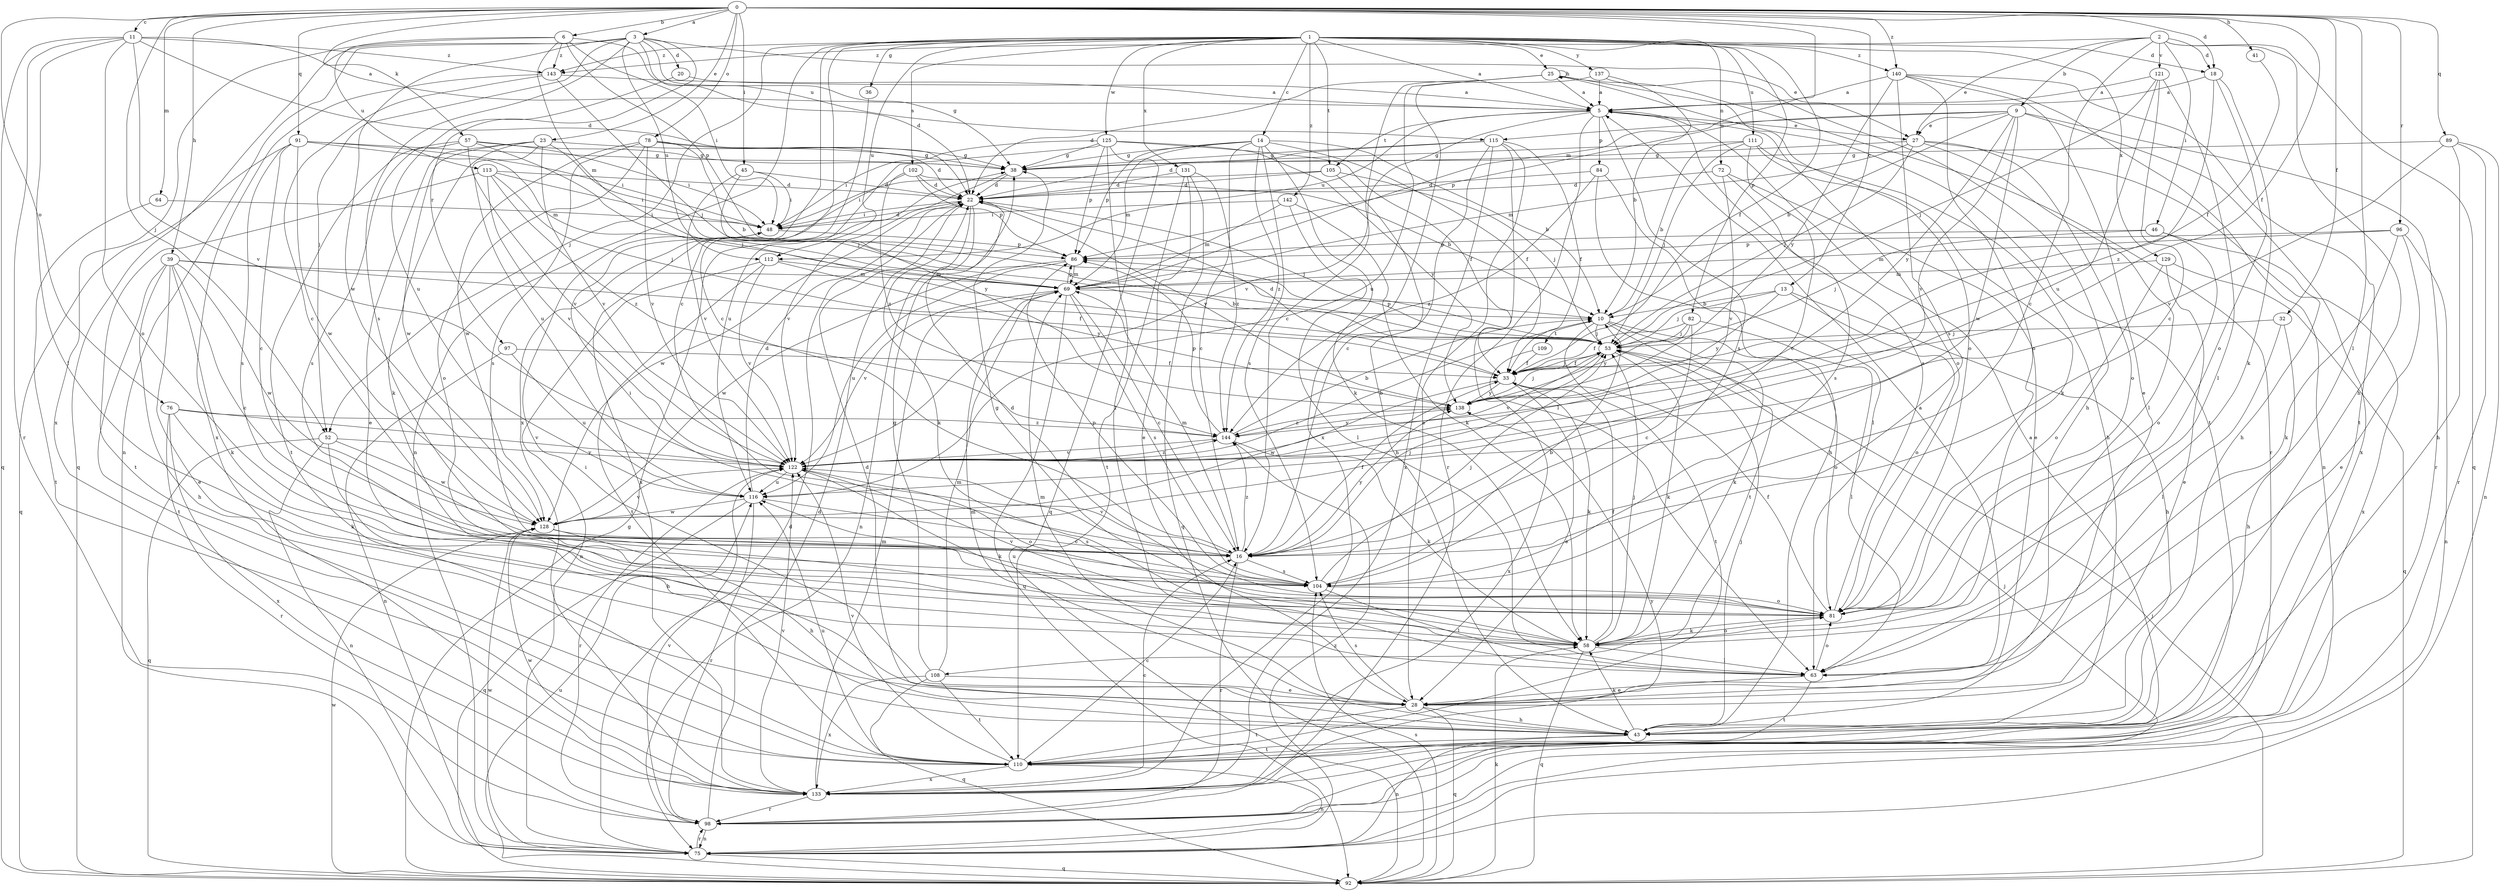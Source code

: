 digraph  {
0;
1;
2;
3;
5;
6;
9;
10;
11;
13;
14;
16;
18;
20;
22;
23;
25;
27;
28;
32;
33;
36;
38;
39;
41;
43;
45;
46;
48;
52;
53;
57;
58;
63;
64;
69;
72;
75;
76;
78;
81;
82;
84;
86;
89;
91;
92;
96;
97;
98;
102;
104;
105;
108;
109;
110;
111;
112;
113;
115;
116;
121;
122;
125;
128;
129;
131;
133;
137;
138;
140;
142;
143;
144;
0 -> 3  [label=a];
0 -> 6  [label=b];
0 -> 11  [label=c];
0 -> 13  [label=c];
0 -> 18  [label=d];
0 -> 23  [label=e];
0 -> 32  [label=f];
0 -> 33  [label=f];
0 -> 39  [label=h];
0 -> 41  [label=h];
0 -> 45  [label=i];
0 -> 52  [label=j];
0 -> 57  [label=k];
0 -> 63  [label=l];
0 -> 64  [label=m];
0 -> 69  [label=m];
0 -> 76  [label=o];
0 -> 78  [label=o];
0 -> 89  [label=q];
0 -> 91  [label=q];
0 -> 96  [label=r];
0 -> 140  [label=z];
1 -> 5  [label=a];
1 -> 14  [label=c];
1 -> 16  [label=c];
1 -> 18  [label=d];
1 -> 25  [label=e];
1 -> 33  [label=f];
1 -> 36  [label=g];
1 -> 52  [label=j];
1 -> 72  [label=n];
1 -> 75  [label=n];
1 -> 82  [label=p];
1 -> 102  [label=s];
1 -> 105  [label=t];
1 -> 111  [label=u];
1 -> 112  [label=u];
1 -> 125  [label=w];
1 -> 129  [label=x];
1 -> 131  [label=x];
1 -> 133  [label=x];
1 -> 137  [label=y];
1 -> 140  [label=z];
1 -> 142  [label=z];
1 -> 143  [label=z];
2 -> 9  [label=b];
2 -> 16  [label=c];
2 -> 18  [label=d];
2 -> 27  [label=e];
2 -> 43  [label=h];
2 -> 46  [label=i];
2 -> 92  [label=q];
2 -> 121  [label=v];
2 -> 143  [label=z];
3 -> 20  [label=d];
3 -> 22  [label=d];
3 -> 27  [label=e];
3 -> 38  [label=g];
3 -> 52  [label=j];
3 -> 75  [label=n];
3 -> 92  [label=q];
3 -> 97  [label=r];
3 -> 104  [label=s];
3 -> 112  [label=u];
3 -> 128  [label=w];
5 -> 27  [label=e];
5 -> 81  [label=o];
5 -> 84  [label=p];
5 -> 98  [label=r];
5 -> 104  [label=s];
5 -> 105  [label=t];
5 -> 112  [label=u];
5 -> 122  [label=v];
6 -> 48  [label=i];
6 -> 69  [label=m];
6 -> 86  [label=p];
6 -> 113  [label=u];
6 -> 115  [label=u];
6 -> 133  [label=x];
6 -> 143  [label=z];
9 -> 10  [label=b];
9 -> 27  [label=e];
9 -> 86  [label=p];
9 -> 98  [label=r];
9 -> 115  [label=u];
9 -> 122  [label=v];
9 -> 128  [label=w];
9 -> 133  [label=x];
9 -> 138  [label=y];
10 -> 53  [label=j];
10 -> 58  [label=k];
10 -> 81  [label=o];
10 -> 108  [label=t];
10 -> 109  [label=t];
10 -> 110  [label=t];
11 -> 5  [label=a];
11 -> 22  [label=d];
11 -> 63  [label=l];
11 -> 81  [label=o];
11 -> 92  [label=q];
11 -> 98  [label=r];
11 -> 122  [label=v];
11 -> 143  [label=z];
13 -> 10  [label=b];
13 -> 43  [label=h];
13 -> 53  [label=j];
13 -> 81  [label=o];
13 -> 138  [label=y];
14 -> 10  [label=b];
14 -> 16  [label=c];
14 -> 33  [label=f];
14 -> 38  [label=g];
14 -> 58  [label=k];
14 -> 69  [label=m];
14 -> 86  [label=p];
14 -> 104  [label=s];
14 -> 144  [label=z];
16 -> 33  [label=f];
16 -> 48  [label=i];
16 -> 53  [label=j];
16 -> 69  [label=m];
16 -> 98  [label=r];
16 -> 104  [label=s];
16 -> 122  [label=v];
16 -> 138  [label=y];
16 -> 144  [label=z];
18 -> 5  [label=a];
18 -> 58  [label=k];
18 -> 81  [label=o];
18 -> 144  [label=z];
20 -> 5  [label=a];
20 -> 116  [label=u];
22 -> 48  [label=i];
22 -> 53  [label=j];
22 -> 58  [label=k];
22 -> 75  [label=n];
22 -> 128  [label=w];
22 -> 138  [label=y];
23 -> 28  [label=e];
23 -> 38  [label=g];
23 -> 53  [label=j];
23 -> 58  [label=k];
23 -> 116  [label=u];
23 -> 122  [label=v];
23 -> 128  [label=w];
25 -> 5  [label=a];
25 -> 16  [label=c];
25 -> 81  [label=o];
25 -> 98  [label=r];
25 -> 110  [label=t];
25 -> 116  [label=u];
25 -> 133  [label=x];
25 -> 25  [label=h];
27 -> 38  [label=g];
27 -> 43  [label=h];
27 -> 53  [label=j];
27 -> 63  [label=l];
27 -> 69  [label=m];
27 -> 81  [label=o];
28 -> 5  [label=a];
28 -> 43  [label=h];
28 -> 48  [label=i];
28 -> 69  [label=m];
28 -> 92  [label=q];
28 -> 104  [label=s];
28 -> 110  [label=t];
32 -> 43  [label=h];
32 -> 53  [label=j];
32 -> 63  [label=l];
33 -> 22  [label=d];
33 -> 28  [label=e];
33 -> 53  [label=j];
33 -> 58  [label=k];
33 -> 128  [label=w];
33 -> 138  [label=y];
36 -> 16  [label=c];
38 -> 22  [label=d];
38 -> 122  [label=v];
39 -> 16  [label=c];
39 -> 28  [label=e];
39 -> 33  [label=f];
39 -> 43  [label=h];
39 -> 58  [label=k];
39 -> 69  [label=m];
39 -> 110  [label=t];
39 -> 128  [label=w];
41 -> 33  [label=f];
43 -> 22  [label=d];
43 -> 53  [label=j];
43 -> 58  [label=k];
43 -> 69  [label=m];
43 -> 75  [label=n];
43 -> 110  [label=t];
45 -> 22  [label=d];
45 -> 48  [label=i];
45 -> 122  [label=v];
45 -> 138  [label=y];
46 -> 53  [label=j];
46 -> 81  [label=o];
46 -> 86  [label=p];
46 -> 133  [label=x];
48 -> 22  [label=d];
48 -> 86  [label=p];
52 -> 43  [label=h];
52 -> 75  [label=n];
52 -> 92  [label=q];
52 -> 122  [label=v];
52 -> 128  [label=w];
53 -> 33  [label=f];
53 -> 58  [label=k];
53 -> 86  [label=p];
53 -> 122  [label=v];
57 -> 38  [label=g];
57 -> 48  [label=i];
57 -> 53  [label=j];
57 -> 104  [label=s];
57 -> 110  [label=t];
57 -> 122  [label=v];
58 -> 33  [label=f];
58 -> 38  [label=g];
58 -> 53  [label=j];
58 -> 63  [label=l];
58 -> 81  [label=o];
58 -> 92  [label=q];
63 -> 28  [label=e];
63 -> 81  [label=o];
63 -> 110  [label=t];
64 -> 48  [label=i];
64 -> 110  [label=t];
69 -> 10  [label=b];
69 -> 16  [label=c];
69 -> 86  [label=p];
69 -> 92  [label=q];
69 -> 104  [label=s];
69 -> 122  [label=v];
72 -> 22  [label=d];
72 -> 28  [label=e];
72 -> 104  [label=s];
72 -> 122  [label=v];
75 -> 22  [label=d];
75 -> 92  [label=q];
75 -> 98  [label=r];
75 -> 128  [label=w];
75 -> 144  [label=z];
76 -> 58  [label=k];
76 -> 98  [label=r];
76 -> 122  [label=v];
76 -> 133  [label=x];
76 -> 144  [label=z];
78 -> 10  [label=b];
78 -> 22  [label=d];
78 -> 38  [label=g];
78 -> 81  [label=o];
78 -> 104  [label=s];
78 -> 122  [label=v];
78 -> 128  [label=w];
81 -> 5  [label=a];
81 -> 22  [label=d];
81 -> 33  [label=f];
81 -> 58  [label=k];
81 -> 116  [label=u];
81 -> 122  [label=v];
82 -> 16  [label=c];
82 -> 33  [label=f];
82 -> 53  [label=j];
82 -> 63  [label=l];
82 -> 138  [label=y];
84 -> 22  [label=d];
84 -> 43  [label=h];
84 -> 63  [label=l];
84 -> 144  [label=z];
86 -> 69  [label=m];
86 -> 116  [label=u];
86 -> 128  [label=w];
89 -> 38  [label=g];
89 -> 43  [label=h];
89 -> 75  [label=n];
89 -> 98  [label=r];
89 -> 122  [label=v];
91 -> 16  [label=c];
91 -> 38  [label=g];
91 -> 48  [label=i];
91 -> 69  [label=m];
91 -> 92  [label=q];
91 -> 104  [label=s];
91 -> 128  [label=w];
92 -> 38  [label=g];
92 -> 53  [label=j];
92 -> 58  [label=k];
92 -> 104  [label=s];
92 -> 116  [label=u];
92 -> 128  [label=w];
96 -> 28  [label=e];
96 -> 58  [label=k];
96 -> 69  [label=m];
96 -> 75  [label=n];
96 -> 86  [label=p];
97 -> 33  [label=f];
97 -> 75  [label=n];
97 -> 116  [label=u];
98 -> 22  [label=d];
98 -> 53  [label=j];
98 -> 75  [label=n];
98 -> 122  [label=v];
102 -> 10  [label=b];
102 -> 22  [label=d];
102 -> 86  [label=p];
102 -> 133  [label=x];
102 -> 144  [label=z];
104 -> 10  [label=b];
104 -> 53  [label=j];
104 -> 63  [label=l];
104 -> 81  [label=o];
104 -> 86  [label=p];
105 -> 22  [label=d];
105 -> 43  [label=h];
105 -> 48  [label=i];
105 -> 53  [label=j];
108 -> 28  [label=e];
108 -> 38  [label=g];
108 -> 69  [label=m];
108 -> 92  [label=q];
108 -> 110  [label=t];
108 -> 133  [label=x];
109 -> 33  [label=f];
109 -> 133  [label=x];
110 -> 5  [label=a];
110 -> 16  [label=c];
110 -> 75  [label=n];
110 -> 116  [label=u];
110 -> 122  [label=v];
110 -> 133  [label=x];
111 -> 10  [label=b];
111 -> 16  [label=c];
111 -> 38  [label=g];
111 -> 43  [label=h];
111 -> 53  [label=j];
111 -> 58  [label=k];
112 -> 69  [label=m];
112 -> 75  [label=n];
112 -> 110  [label=t];
112 -> 122  [label=v];
112 -> 138  [label=y];
113 -> 22  [label=d];
113 -> 48  [label=i];
113 -> 53  [label=j];
113 -> 110  [label=t];
113 -> 122  [label=v];
113 -> 144  [label=z];
115 -> 16  [label=c];
115 -> 22  [label=d];
115 -> 28  [label=e];
115 -> 33  [label=f];
115 -> 38  [label=g];
115 -> 63  [label=l];
115 -> 133  [label=x];
116 -> 22  [label=d];
116 -> 92  [label=q];
116 -> 98  [label=r];
116 -> 104  [label=s];
116 -> 128  [label=w];
121 -> 5  [label=a];
121 -> 16  [label=c];
121 -> 53  [label=j];
121 -> 63  [label=l];
121 -> 116  [label=u];
122 -> 10  [label=b];
122 -> 58  [label=k];
122 -> 81  [label=o];
122 -> 98  [label=r];
122 -> 116  [label=u];
122 -> 144  [label=z];
125 -> 33  [label=f];
125 -> 38  [label=g];
125 -> 48  [label=i];
125 -> 63  [label=l];
125 -> 86  [label=p];
125 -> 92  [label=q];
125 -> 116  [label=u];
125 -> 138  [label=y];
128 -> 16  [label=c];
128 -> 43  [label=h];
128 -> 122  [label=v];
129 -> 28  [label=e];
129 -> 69  [label=m];
129 -> 81  [label=o];
129 -> 92  [label=q];
131 -> 22  [label=d];
131 -> 28  [label=e];
131 -> 92  [label=q];
131 -> 110  [label=t];
131 -> 144  [label=z];
133 -> 16  [label=c];
133 -> 69  [label=m];
133 -> 98  [label=r];
133 -> 122  [label=v];
133 -> 128  [label=w];
133 -> 138  [label=y];
137 -> 5  [label=a];
137 -> 10  [label=b];
137 -> 22  [label=d];
137 -> 43  [label=h];
138 -> 53  [label=j];
138 -> 144  [label=z];
140 -> 5  [label=a];
140 -> 28  [label=e];
140 -> 75  [label=n];
140 -> 81  [label=o];
140 -> 104  [label=s];
140 -> 110  [label=t];
140 -> 138  [label=y];
142 -> 48  [label=i];
142 -> 58  [label=k];
142 -> 63  [label=l];
142 -> 69  [label=m];
143 -> 5  [label=a];
143 -> 16  [label=c];
143 -> 53  [label=j];
143 -> 133  [label=x];
144 -> 10  [label=b];
144 -> 58  [label=k];
144 -> 86  [label=p];
144 -> 122  [label=v];
144 -> 138  [label=y];
}
